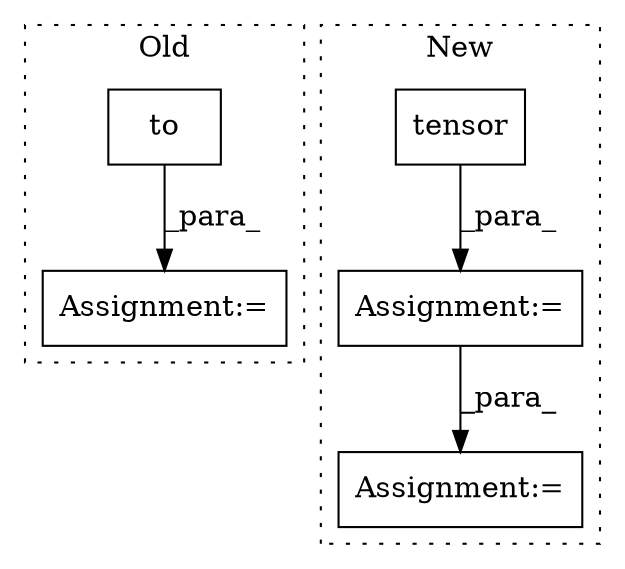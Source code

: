 digraph G {
subgraph cluster0 {
1 [label="to" a="32" s="6709,6720" l="3,1" shape="box"];
4 [label="Assignment:=" a="7" s="6662" l="1" shape="box"];
label = "Old";
style="dotted";
}
subgraph cluster1 {
2 [label="tensor" a="32" s="6794,6829" l="7,1" shape="box"];
3 [label="Assignment:=" a="7" s="6787" l="1" shape="box"];
5 [label="Assignment:=" a="7" s="7445" l="1" shape="box"];
label = "New";
style="dotted";
}
1 -> 4 [label="_para_"];
2 -> 3 [label="_para_"];
3 -> 5 [label="_para_"];
}